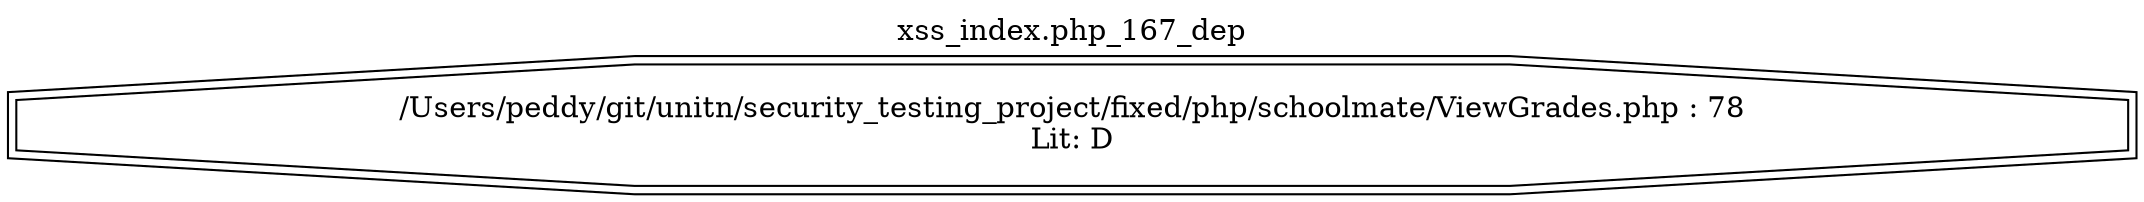 digraph cfg {
  label="xss_index.php_167_dep";
  labelloc=t;
  n1 [shape=doubleoctagon, label="/Users/peddy/git/unitn/security_testing_project/fixed/php/schoolmate/ViewGrades.php : 78\nLit: D\n"];
}
